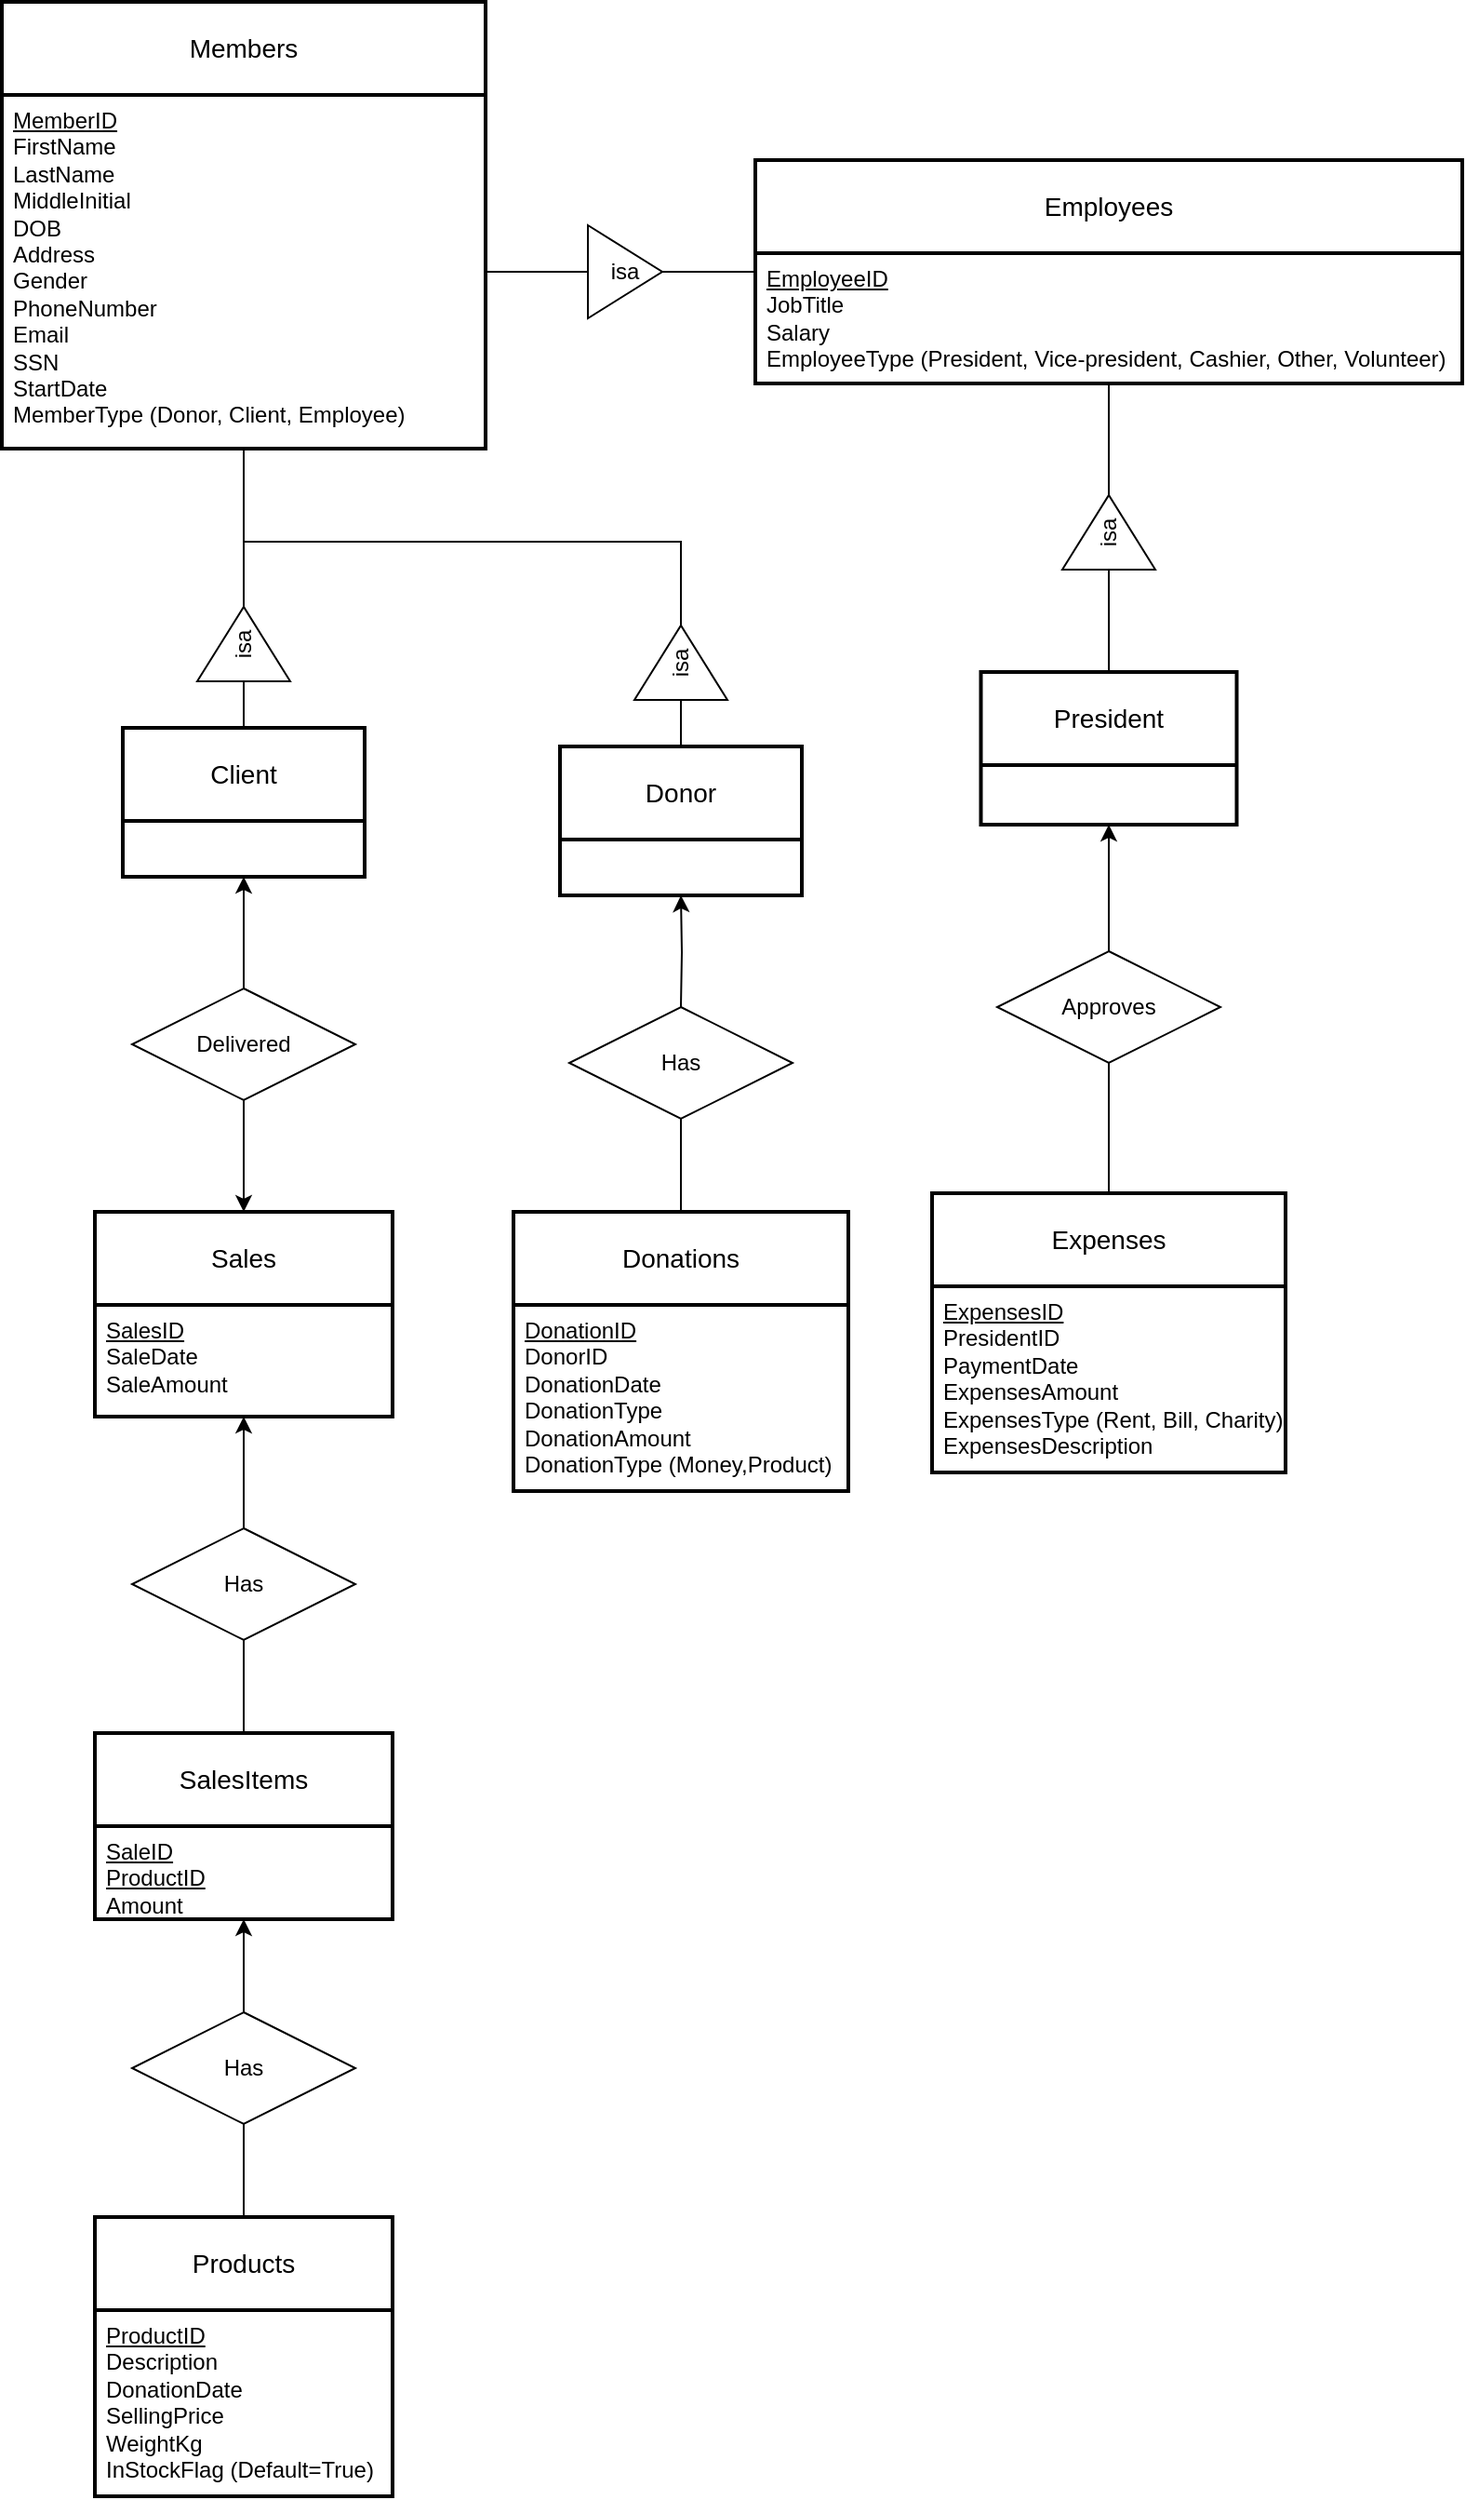 <mxfile version="24.7.5">
  <diagram name="Page-1" id="0">
    <mxGraphModel dx="1793" dy="965" grid="1" gridSize="10" guides="1" tooltips="1" connect="1" arrows="1" fold="1" page="1" pageScale="3" pageWidth="827" pageHeight="1169" math="0" shadow="0">
      <root>
        <mxCell id="0" />
        <mxCell id="1" parent="0" />
        <mxCell id="JBU1HuPXQ3s5cB3rWxtn-30" value="Members" style="swimlane;childLayout=stackLayout;horizontal=1;startSize=50;horizontalStack=0;rounded=0;fontSize=14;fontStyle=0;strokeWidth=2;resizeParent=0;resizeLast=1;shadow=0;dashed=0;align=center;arcSize=4;whiteSpace=wrap;html=1;" vertex="1" parent="1">
          <mxGeometry x="445" y="110" width="260" height="240" as="geometry">
            <mxRectangle x="280" y="260" width="100" height="50" as="alternateBounds" />
          </mxGeometry>
        </mxCell>
        <mxCell id="JBU1HuPXQ3s5cB3rWxtn-31" value="&lt;u&gt;MemberID&lt;/u&gt;&lt;div&gt;FirstName&lt;/div&gt;&lt;div&gt;LastName&lt;/div&gt;&lt;div&gt;MiddleInitial&lt;/div&gt;&lt;div&gt;DOB&lt;/div&gt;&lt;div&gt;Address&lt;/div&gt;&lt;div&gt;Gender&lt;/div&gt;&lt;div&gt;PhoneNumber&lt;/div&gt;&lt;div&gt;Email&lt;br&gt;SSN&lt;/div&gt;&lt;div&gt;StartDate&lt;/div&gt;&lt;div&gt;MemberType (Donor, Client, Employee)&lt;/div&gt;" style="align=left;strokeColor=none;fillColor=none;spacingLeft=4;fontSize=12;verticalAlign=top;resizable=0;rotatable=0;part=1;html=1;" vertex="1" parent="JBU1HuPXQ3s5cB3rWxtn-30">
          <mxGeometry y="50" width="260" height="190" as="geometry" />
        </mxCell>
        <mxCell id="JBU1HuPXQ3s5cB3rWxtn-32" value="Donations" style="swimlane;childLayout=stackLayout;horizontal=1;startSize=50;horizontalStack=0;rounded=0;fontSize=14;fontStyle=0;strokeWidth=2;resizeParent=0;resizeLast=1;shadow=0;dashed=0;align=center;arcSize=4;whiteSpace=wrap;html=1;" vertex="1" parent="1">
          <mxGeometry x="720" y="760" width="180" height="150" as="geometry">
            <mxRectangle x="280" y="260" width="100" height="50" as="alternateBounds" />
          </mxGeometry>
        </mxCell>
        <mxCell id="JBU1HuPXQ3s5cB3rWxtn-33" value="&lt;u&gt;DonationID&lt;/u&gt;&lt;div&gt;DonorID&lt;/div&gt;&lt;div&gt;DonationDate&lt;/div&gt;&lt;div&gt;DonationType&lt;/div&gt;&lt;div&gt;DonationAmount&lt;/div&gt;&lt;div&gt;DonationType (Money,Product)&lt;/div&gt;" style="align=left;strokeColor=none;fillColor=none;spacingLeft=4;fontSize=12;verticalAlign=top;resizable=0;rotatable=0;part=1;html=1;" vertex="1" parent="JBU1HuPXQ3s5cB3rWxtn-32">
          <mxGeometry y="50" width="180" height="100" as="geometry" />
        </mxCell>
        <mxCell id="JBU1HuPXQ3s5cB3rWxtn-34" style="edgeStyle=orthogonalEdgeStyle;rounded=0;orthogonalLoop=1;jettySize=auto;html=1;exitX=0.5;exitY=0;exitDx=0;exitDy=0;entryX=0.5;entryY=1;entryDx=0;entryDy=0;startArrow=classic;startFill=1;endArrow=none;endFill=0;" edge="1" parent="1" source="JBU1HuPXQ3s5cB3rWxtn-35" target="JBU1HuPXQ3s5cB3rWxtn-66">
          <mxGeometry relative="1" as="geometry" />
        </mxCell>
        <mxCell id="JBU1HuPXQ3s5cB3rWxtn-35" value="Sales" style="swimlane;childLayout=stackLayout;horizontal=1;startSize=50;horizontalStack=0;rounded=0;fontSize=14;fontStyle=0;strokeWidth=2;resizeParent=0;resizeLast=1;shadow=0;dashed=0;align=center;arcSize=4;whiteSpace=wrap;html=1;" vertex="1" parent="1">
          <mxGeometry x="495" y="760" width="160" height="110" as="geometry">
            <mxRectangle x="280" y="260" width="100" height="50" as="alternateBounds" />
          </mxGeometry>
        </mxCell>
        <mxCell id="JBU1HuPXQ3s5cB3rWxtn-36" value="&lt;u&gt;SalesID&lt;/u&gt;&lt;div&gt;SaleDate&lt;/div&gt;&lt;div&gt;SaleAmount&lt;/div&gt;" style="align=left;strokeColor=none;fillColor=none;spacingLeft=4;fontSize=12;verticalAlign=top;resizable=0;rotatable=0;part=1;html=1;" vertex="1" parent="JBU1HuPXQ3s5cB3rWxtn-35">
          <mxGeometry y="50" width="160" height="60" as="geometry" />
        </mxCell>
        <mxCell id="JBU1HuPXQ3s5cB3rWxtn-37" value="Products" style="swimlane;childLayout=stackLayout;horizontal=1;startSize=50;horizontalStack=0;rounded=0;fontSize=14;fontStyle=0;strokeWidth=2;resizeParent=0;resizeLast=1;shadow=0;dashed=0;align=center;arcSize=4;whiteSpace=wrap;html=1;" vertex="1" parent="1">
          <mxGeometry x="495" y="1300" width="160" height="150" as="geometry">
            <mxRectangle x="280" y="260" width="100" height="50" as="alternateBounds" />
          </mxGeometry>
        </mxCell>
        <mxCell id="JBU1HuPXQ3s5cB3rWxtn-38" value="&lt;u&gt;ProductID&lt;/u&gt;&lt;div&gt;Description&lt;/div&gt;&lt;div&gt;DonationDate&lt;/div&gt;&lt;div&gt;SellingPrice&lt;/div&gt;&lt;div&gt;WeightKg&lt;/div&gt;&lt;div&gt;InStockFlag (Default=True)&lt;/div&gt;" style="align=left;strokeColor=none;fillColor=none;spacingLeft=4;fontSize=12;verticalAlign=top;resizable=0;rotatable=0;part=1;html=1;" vertex="1" parent="JBU1HuPXQ3s5cB3rWxtn-37">
          <mxGeometry y="50" width="160" height="100" as="geometry" />
        </mxCell>
        <mxCell id="JBU1HuPXQ3s5cB3rWxtn-39" value="Expenses" style="swimlane;childLayout=stackLayout;horizontal=1;startSize=50;horizontalStack=0;rounded=0;fontSize=14;fontStyle=0;strokeWidth=2;resizeParent=0;resizeLast=1;shadow=0;dashed=0;align=center;arcSize=4;whiteSpace=wrap;html=1;" vertex="1" parent="1">
          <mxGeometry x="945" y="750" width="190" height="150" as="geometry">
            <mxRectangle x="280" y="260" width="100" height="50" as="alternateBounds" />
          </mxGeometry>
        </mxCell>
        <mxCell id="JBU1HuPXQ3s5cB3rWxtn-40" value="&lt;u&gt;ExpensesID&lt;/u&gt;&lt;div&gt;PresidentID&lt;/div&gt;&lt;div&gt;PaymentDate&lt;/div&gt;&lt;div&gt;ExpensesAmount&lt;/div&gt;&lt;div&gt;ExpensesType (Rent, Bill, Charity)&lt;/div&gt;&lt;div&gt;ExpensesDescription&lt;/div&gt;" style="align=left;strokeColor=none;fillColor=none;spacingLeft=4;fontSize=12;verticalAlign=top;resizable=0;rotatable=0;part=1;html=1;" vertex="1" parent="JBU1HuPXQ3s5cB3rWxtn-39">
          <mxGeometry y="50" width="190" height="100" as="geometry" />
        </mxCell>
        <mxCell id="JBU1HuPXQ3s5cB3rWxtn-41" value="SalesItems" style="swimlane;childLayout=stackLayout;horizontal=1;startSize=50;horizontalStack=0;rounded=0;fontSize=14;fontStyle=0;strokeWidth=2;resizeParent=0;resizeLast=1;shadow=0;dashed=0;align=center;arcSize=4;whiteSpace=wrap;html=1;" vertex="1" parent="1">
          <mxGeometry x="495" y="1040" width="160" height="100" as="geometry">
            <mxRectangle x="280" y="260" width="100" height="50" as="alternateBounds" />
          </mxGeometry>
        </mxCell>
        <mxCell id="JBU1HuPXQ3s5cB3rWxtn-42" value="&lt;u&gt;SaleID&lt;/u&gt;&lt;div&gt;&lt;u&gt;ProductID&lt;/u&gt;&lt;/div&gt;&lt;div&gt;Amount&lt;/div&gt;" style="align=left;strokeColor=none;fillColor=none;spacingLeft=4;fontSize=12;verticalAlign=top;resizable=0;rotatable=0;part=1;html=1;" vertex="1" parent="JBU1HuPXQ3s5cB3rWxtn-41">
          <mxGeometry y="50" width="160" height="50" as="geometry" />
        </mxCell>
        <mxCell id="JBU1HuPXQ3s5cB3rWxtn-43" style="edgeStyle=orthogonalEdgeStyle;rounded=0;orthogonalLoop=1;jettySize=auto;html=1;exitX=0.5;exitY=0;exitDx=0;exitDy=0;entryX=0;entryY=0.5;entryDx=0;entryDy=0;endArrow=none;endFill=0;" edge="1" parent="1" source="JBU1HuPXQ3s5cB3rWxtn-44" target="JBU1HuPXQ3s5cB3rWxtn-46">
          <mxGeometry relative="1" as="geometry" />
        </mxCell>
        <mxCell id="JBU1HuPXQ3s5cB3rWxtn-44" value="Client" style="swimlane;childLayout=stackLayout;horizontal=1;startSize=50;horizontalStack=0;rounded=0;fontSize=14;fontStyle=0;strokeWidth=2;resizeParent=0;resizeLast=1;shadow=0;dashed=0;align=center;arcSize=4;whiteSpace=wrap;html=1;" vertex="1" parent="1">
          <mxGeometry x="510" y="500" width="130" height="80" as="geometry">
            <mxRectangle x="280" y="260" width="100" height="50" as="alternateBounds" />
          </mxGeometry>
        </mxCell>
        <mxCell id="JBU1HuPXQ3s5cB3rWxtn-45" style="edgeStyle=orthogonalEdgeStyle;rounded=0;orthogonalLoop=1;jettySize=auto;html=1;exitX=1;exitY=0.5;exitDx=0;exitDy=0;endArrow=none;endFill=0;" edge="1" parent="1" source="JBU1HuPXQ3s5cB3rWxtn-46" target="JBU1HuPXQ3s5cB3rWxtn-31">
          <mxGeometry relative="1" as="geometry">
            <Array as="points">
              <mxPoint x="575" y="380" />
              <mxPoint x="575" y="380" />
            </Array>
          </mxGeometry>
        </mxCell>
        <mxCell id="JBU1HuPXQ3s5cB3rWxtn-46" value="isa" style="triangle;whiteSpace=wrap;html=1;rotation=-90;" vertex="1" parent="1">
          <mxGeometry x="555" y="430" width="40" height="50" as="geometry" />
        </mxCell>
        <mxCell id="JBU1HuPXQ3s5cB3rWxtn-47" style="edgeStyle=orthogonalEdgeStyle;rounded=0;orthogonalLoop=1;jettySize=auto;html=1;exitX=0.5;exitY=0;exitDx=0;exitDy=0;entryX=0;entryY=0.5;entryDx=0;entryDy=0;endArrow=none;endFill=0;" edge="1" parent="1" source="JBU1HuPXQ3s5cB3rWxtn-48" target="JBU1HuPXQ3s5cB3rWxtn-50">
          <mxGeometry relative="1" as="geometry" />
        </mxCell>
        <mxCell id="JBU1HuPXQ3s5cB3rWxtn-48" value="Donor" style="swimlane;childLayout=stackLayout;horizontal=1;startSize=50;horizontalStack=0;rounded=0;fontSize=14;fontStyle=0;strokeWidth=2;resizeParent=0;resizeLast=1;shadow=0;dashed=0;align=center;arcSize=4;whiteSpace=wrap;html=1;" vertex="1" parent="1">
          <mxGeometry x="745" y="510" width="130" height="80" as="geometry">
            <mxRectangle x="270" y="660" width="100" height="50" as="alternateBounds" />
          </mxGeometry>
        </mxCell>
        <mxCell id="JBU1HuPXQ3s5cB3rWxtn-49" style="edgeStyle=orthogonalEdgeStyle;rounded=0;orthogonalLoop=1;jettySize=auto;html=1;exitX=1;exitY=0.5;exitDx=0;exitDy=0;entryX=0.5;entryY=1;entryDx=0;entryDy=0;endArrow=none;endFill=0;" edge="1" parent="1" source="JBU1HuPXQ3s5cB3rWxtn-50" target="JBU1HuPXQ3s5cB3rWxtn-30">
          <mxGeometry relative="1" as="geometry">
            <mxPoint x="210" y="360" as="targetPoint" />
            <Array as="points">
              <mxPoint x="810" y="400" />
              <mxPoint x="575" y="400" />
            </Array>
          </mxGeometry>
        </mxCell>
        <mxCell id="JBU1HuPXQ3s5cB3rWxtn-50" value="isa" style="triangle;whiteSpace=wrap;html=1;rotation=-90;" vertex="1" parent="1">
          <mxGeometry x="790" y="440" width="40" height="50" as="geometry" />
        </mxCell>
        <mxCell id="JBU1HuPXQ3s5cB3rWxtn-51" style="edgeStyle=orthogonalEdgeStyle;rounded=0;orthogonalLoop=1;jettySize=auto;html=1;endArrow=none;endFill=0;" edge="1" parent="1" source="JBU1HuPXQ3s5cB3rWxtn-52" target="JBU1HuPXQ3s5cB3rWxtn-55">
          <mxGeometry relative="1" as="geometry">
            <Array as="points" />
          </mxGeometry>
        </mxCell>
        <mxCell id="JBU1HuPXQ3s5cB3rWxtn-52" value="Employees" style="swimlane;childLayout=stackLayout;horizontal=1;startSize=50;horizontalStack=0;rounded=0;fontSize=14;fontStyle=0;strokeWidth=2;resizeParent=0;resizeLast=1;shadow=0;dashed=0;align=center;arcSize=4;whiteSpace=wrap;html=1;" vertex="1" parent="1">
          <mxGeometry x="850" y="195" width="380" height="120" as="geometry">
            <mxRectangle x="280" y="260" width="100" height="50" as="alternateBounds" />
          </mxGeometry>
        </mxCell>
        <mxCell id="JBU1HuPXQ3s5cB3rWxtn-53" value="&lt;u&gt;EmployeeID&lt;/u&gt;&lt;div&gt;JobTitle&lt;/div&gt;&lt;div&gt;Salary&lt;/div&gt;&lt;div&gt;EmployeeType (President, Vice-president, Cashier, Other, Volunteer)&lt;/div&gt;" style="align=left;strokeColor=none;fillColor=none;spacingLeft=4;fontSize=12;verticalAlign=top;resizable=0;rotatable=0;part=1;html=1;" vertex="1" parent="JBU1HuPXQ3s5cB3rWxtn-52">
          <mxGeometry y="50" width="380" height="70" as="geometry" />
        </mxCell>
        <mxCell id="JBU1HuPXQ3s5cB3rWxtn-55" value="isa" style="triangle;whiteSpace=wrap;html=1;rotation=0;" vertex="1" parent="1">
          <mxGeometry x="760" y="230" width="40" height="50" as="geometry" />
        </mxCell>
        <mxCell id="JBU1HuPXQ3s5cB3rWxtn-56" style="edgeStyle=orthogonalEdgeStyle;rounded=0;orthogonalLoop=1;jettySize=auto;html=1;exitX=0.5;exitY=1;exitDx=0;exitDy=0;entryX=0.5;entryY=0;entryDx=0;entryDy=0;endArrow=none;endFill=0;startArrow=classic;startFill=1;" edge="1" parent="1" target="JBU1HuPXQ3s5cB3rWxtn-58">
          <mxGeometry relative="1" as="geometry">
            <mxPoint x="810.0" y="590.0" as="sourcePoint" />
          </mxGeometry>
        </mxCell>
        <mxCell id="JBU1HuPXQ3s5cB3rWxtn-57" style="edgeStyle=orthogonalEdgeStyle;rounded=0;orthogonalLoop=1;jettySize=auto;html=1;exitX=0.5;exitY=1;exitDx=0;exitDy=0;entryX=0.5;entryY=0;entryDx=0;entryDy=0;endArrow=none;endFill=0;" edge="1" parent="1" source="JBU1HuPXQ3s5cB3rWxtn-58" target="JBU1HuPXQ3s5cB3rWxtn-32">
          <mxGeometry relative="1" as="geometry" />
        </mxCell>
        <mxCell id="JBU1HuPXQ3s5cB3rWxtn-58" value="Has" style="shape=rhombus;perimeter=rhombusPerimeter;whiteSpace=wrap;html=1;align=center;" vertex="1" parent="1">
          <mxGeometry x="750" y="650" width="120" height="60" as="geometry" />
        </mxCell>
        <mxCell id="JBU1HuPXQ3s5cB3rWxtn-59" style="edgeStyle=orthogonalEdgeStyle;rounded=0;orthogonalLoop=1;jettySize=auto;html=1;exitX=0.5;exitY=1;exitDx=0;exitDy=0;entryX=0.5;entryY=0;entryDx=0;entryDy=0;endArrow=none;endFill=0;" edge="1" parent="1" source="JBU1HuPXQ3s5cB3rWxtn-60" target="JBU1HuPXQ3s5cB3rWxtn-41">
          <mxGeometry relative="1" as="geometry" />
        </mxCell>
        <mxCell id="JBU1HuPXQ3s5cB3rWxtn-60" value="Has" style="shape=rhombus;perimeter=rhombusPerimeter;whiteSpace=wrap;html=1;align=center;" vertex="1" parent="1">
          <mxGeometry x="515" y="930" width="120" height="60" as="geometry" />
        </mxCell>
        <mxCell id="JBU1HuPXQ3s5cB3rWxtn-61" style="edgeStyle=orthogonalEdgeStyle;rounded=0;orthogonalLoop=1;jettySize=auto;html=1;exitX=0.5;exitY=1;exitDx=0;exitDy=0;endArrow=none;endFill=0;" edge="1" parent="1" source="JBU1HuPXQ3s5cB3rWxtn-62" target="JBU1HuPXQ3s5cB3rWxtn-37">
          <mxGeometry relative="1" as="geometry" />
        </mxCell>
        <mxCell id="JBU1HuPXQ3s5cB3rWxtn-62" value="Has" style="shape=rhombus;perimeter=rhombusPerimeter;whiteSpace=wrap;html=1;align=center;" vertex="1" parent="1">
          <mxGeometry x="515" y="1190" width="120" height="60" as="geometry" />
        </mxCell>
        <mxCell id="JBU1HuPXQ3s5cB3rWxtn-63" style="edgeStyle=orthogonalEdgeStyle;rounded=0;orthogonalLoop=1;jettySize=auto;html=1;exitX=0.5;exitY=1;exitDx=0;exitDy=0;entryX=0.5;entryY=0;entryDx=0;entryDy=0;endArrow=none;endFill=0;startArrow=classic;startFill=1;" edge="1" parent="1" source="JBU1HuPXQ3s5cB3rWxtn-36" target="JBU1HuPXQ3s5cB3rWxtn-60">
          <mxGeometry relative="1" as="geometry" />
        </mxCell>
        <mxCell id="JBU1HuPXQ3s5cB3rWxtn-64" style="edgeStyle=orthogonalEdgeStyle;rounded=0;orthogonalLoop=1;jettySize=auto;html=1;exitX=0.5;exitY=1;exitDx=0;exitDy=0;endArrow=none;endFill=0;startArrow=classic;startFill=1;" edge="1" parent="1" source="JBU1HuPXQ3s5cB3rWxtn-42" target="JBU1HuPXQ3s5cB3rWxtn-62">
          <mxGeometry relative="1" as="geometry" />
        </mxCell>
        <mxCell id="JBU1HuPXQ3s5cB3rWxtn-65" style="edgeStyle=orthogonalEdgeStyle;rounded=0;orthogonalLoop=1;jettySize=auto;html=1;exitX=0.5;exitY=0;exitDx=0;exitDy=0;" edge="1" parent="1" source="JBU1HuPXQ3s5cB3rWxtn-66" target="JBU1HuPXQ3s5cB3rWxtn-44">
          <mxGeometry relative="1" as="geometry" />
        </mxCell>
        <mxCell id="JBU1HuPXQ3s5cB3rWxtn-66" value="Delivered" style="shape=rhombus;perimeter=rhombusPerimeter;whiteSpace=wrap;html=1;align=center;" vertex="1" parent="1">
          <mxGeometry x="515" y="640" width="120" height="60" as="geometry" />
        </mxCell>
        <mxCell id="JBU1HuPXQ3s5cB3rWxtn-67" style="edgeStyle=orthogonalEdgeStyle;rounded=0;orthogonalLoop=1;jettySize=auto;html=1;endArrow=none;endFill=0;" edge="1" parent="1" source="JBU1HuPXQ3s5cB3rWxtn-100" target="JBU1HuPXQ3s5cB3rWxtn-76">
          <mxGeometry relative="1" as="geometry">
            <mxPoint x="1041" y="470" as="sourcePoint" />
          </mxGeometry>
        </mxCell>
        <mxCell id="JBU1HuPXQ3s5cB3rWxtn-75" style="edgeStyle=orthogonalEdgeStyle;rounded=0;orthogonalLoop=1;jettySize=auto;html=1;exitX=1;exitY=0.5;exitDx=0;exitDy=0;entryX=0.5;entryY=1;entryDx=0;entryDy=0;endArrow=none;endFill=0;" edge="1" parent="1" source="JBU1HuPXQ3s5cB3rWxtn-76" target="JBU1HuPXQ3s5cB3rWxtn-53">
          <mxGeometry relative="1" as="geometry" />
        </mxCell>
        <mxCell id="JBU1HuPXQ3s5cB3rWxtn-76" value="isa" style="triangle;whiteSpace=wrap;html=1;rotation=-90;" vertex="1" parent="1">
          <mxGeometry x="1020" y="370" width="40" height="50" as="geometry" />
        </mxCell>
        <mxCell id="JBU1HuPXQ3s5cB3rWxtn-85" style="edgeStyle=orthogonalEdgeStyle;rounded=0;orthogonalLoop=1;jettySize=auto;html=1;exitX=0.5;exitY=1;exitDx=0;exitDy=0;endArrow=none;endFill=0;" edge="1" parent="1" source="JBU1HuPXQ3s5cB3rWxtn-87" target="JBU1HuPXQ3s5cB3rWxtn-39">
          <mxGeometry relative="1" as="geometry" />
        </mxCell>
        <mxCell id="JBU1HuPXQ3s5cB3rWxtn-86" style="edgeStyle=orthogonalEdgeStyle;rounded=0;orthogonalLoop=1;jettySize=auto;html=1;exitX=0.5;exitY=0;exitDx=0;exitDy=0;entryX=0.5;entryY=1;entryDx=0;entryDy=0;" edge="1" parent="1" source="JBU1HuPXQ3s5cB3rWxtn-87" target="JBU1HuPXQ3s5cB3rWxtn-100">
          <mxGeometry relative="1" as="geometry">
            <mxPoint x="900" y="564" as="targetPoint" />
          </mxGeometry>
        </mxCell>
        <mxCell id="JBU1HuPXQ3s5cB3rWxtn-87" value="Approves" style="shape=rhombus;perimeter=rhombusPerimeter;whiteSpace=wrap;html=1;align=center;" vertex="1" parent="1">
          <mxGeometry x="980" y="620" width="120" height="60" as="geometry" />
        </mxCell>
        <mxCell id="JBU1HuPXQ3s5cB3rWxtn-100" value="President" style="swimlane;childLayout=stackLayout;horizontal=1;startSize=50;horizontalStack=0;rounded=0;fontSize=14;fontStyle=0;strokeWidth=2;resizeParent=0;resizeLast=1;shadow=0;dashed=0;align=center;arcSize=4;whiteSpace=wrap;html=1;" vertex="1" parent="1">
          <mxGeometry x="971.25" y="470" width="137.5" height="82" as="geometry" />
        </mxCell>
        <mxCell id="JBU1HuPXQ3s5cB3rWxtn-103" style="edgeStyle=orthogonalEdgeStyle;rounded=0;orthogonalLoop=1;jettySize=auto;html=1;endArrow=none;endFill=0;" edge="1" parent="1" source="JBU1HuPXQ3s5cB3rWxtn-55" target="JBU1HuPXQ3s5cB3rWxtn-31">
          <mxGeometry relative="1" as="geometry">
            <mxPoint x="930" y="310" as="sourcePoint" />
            <mxPoint x="1000" y="268" as="targetPoint" />
            <Array as="points" />
          </mxGeometry>
        </mxCell>
      </root>
    </mxGraphModel>
  </diagram>
</mxfile>
